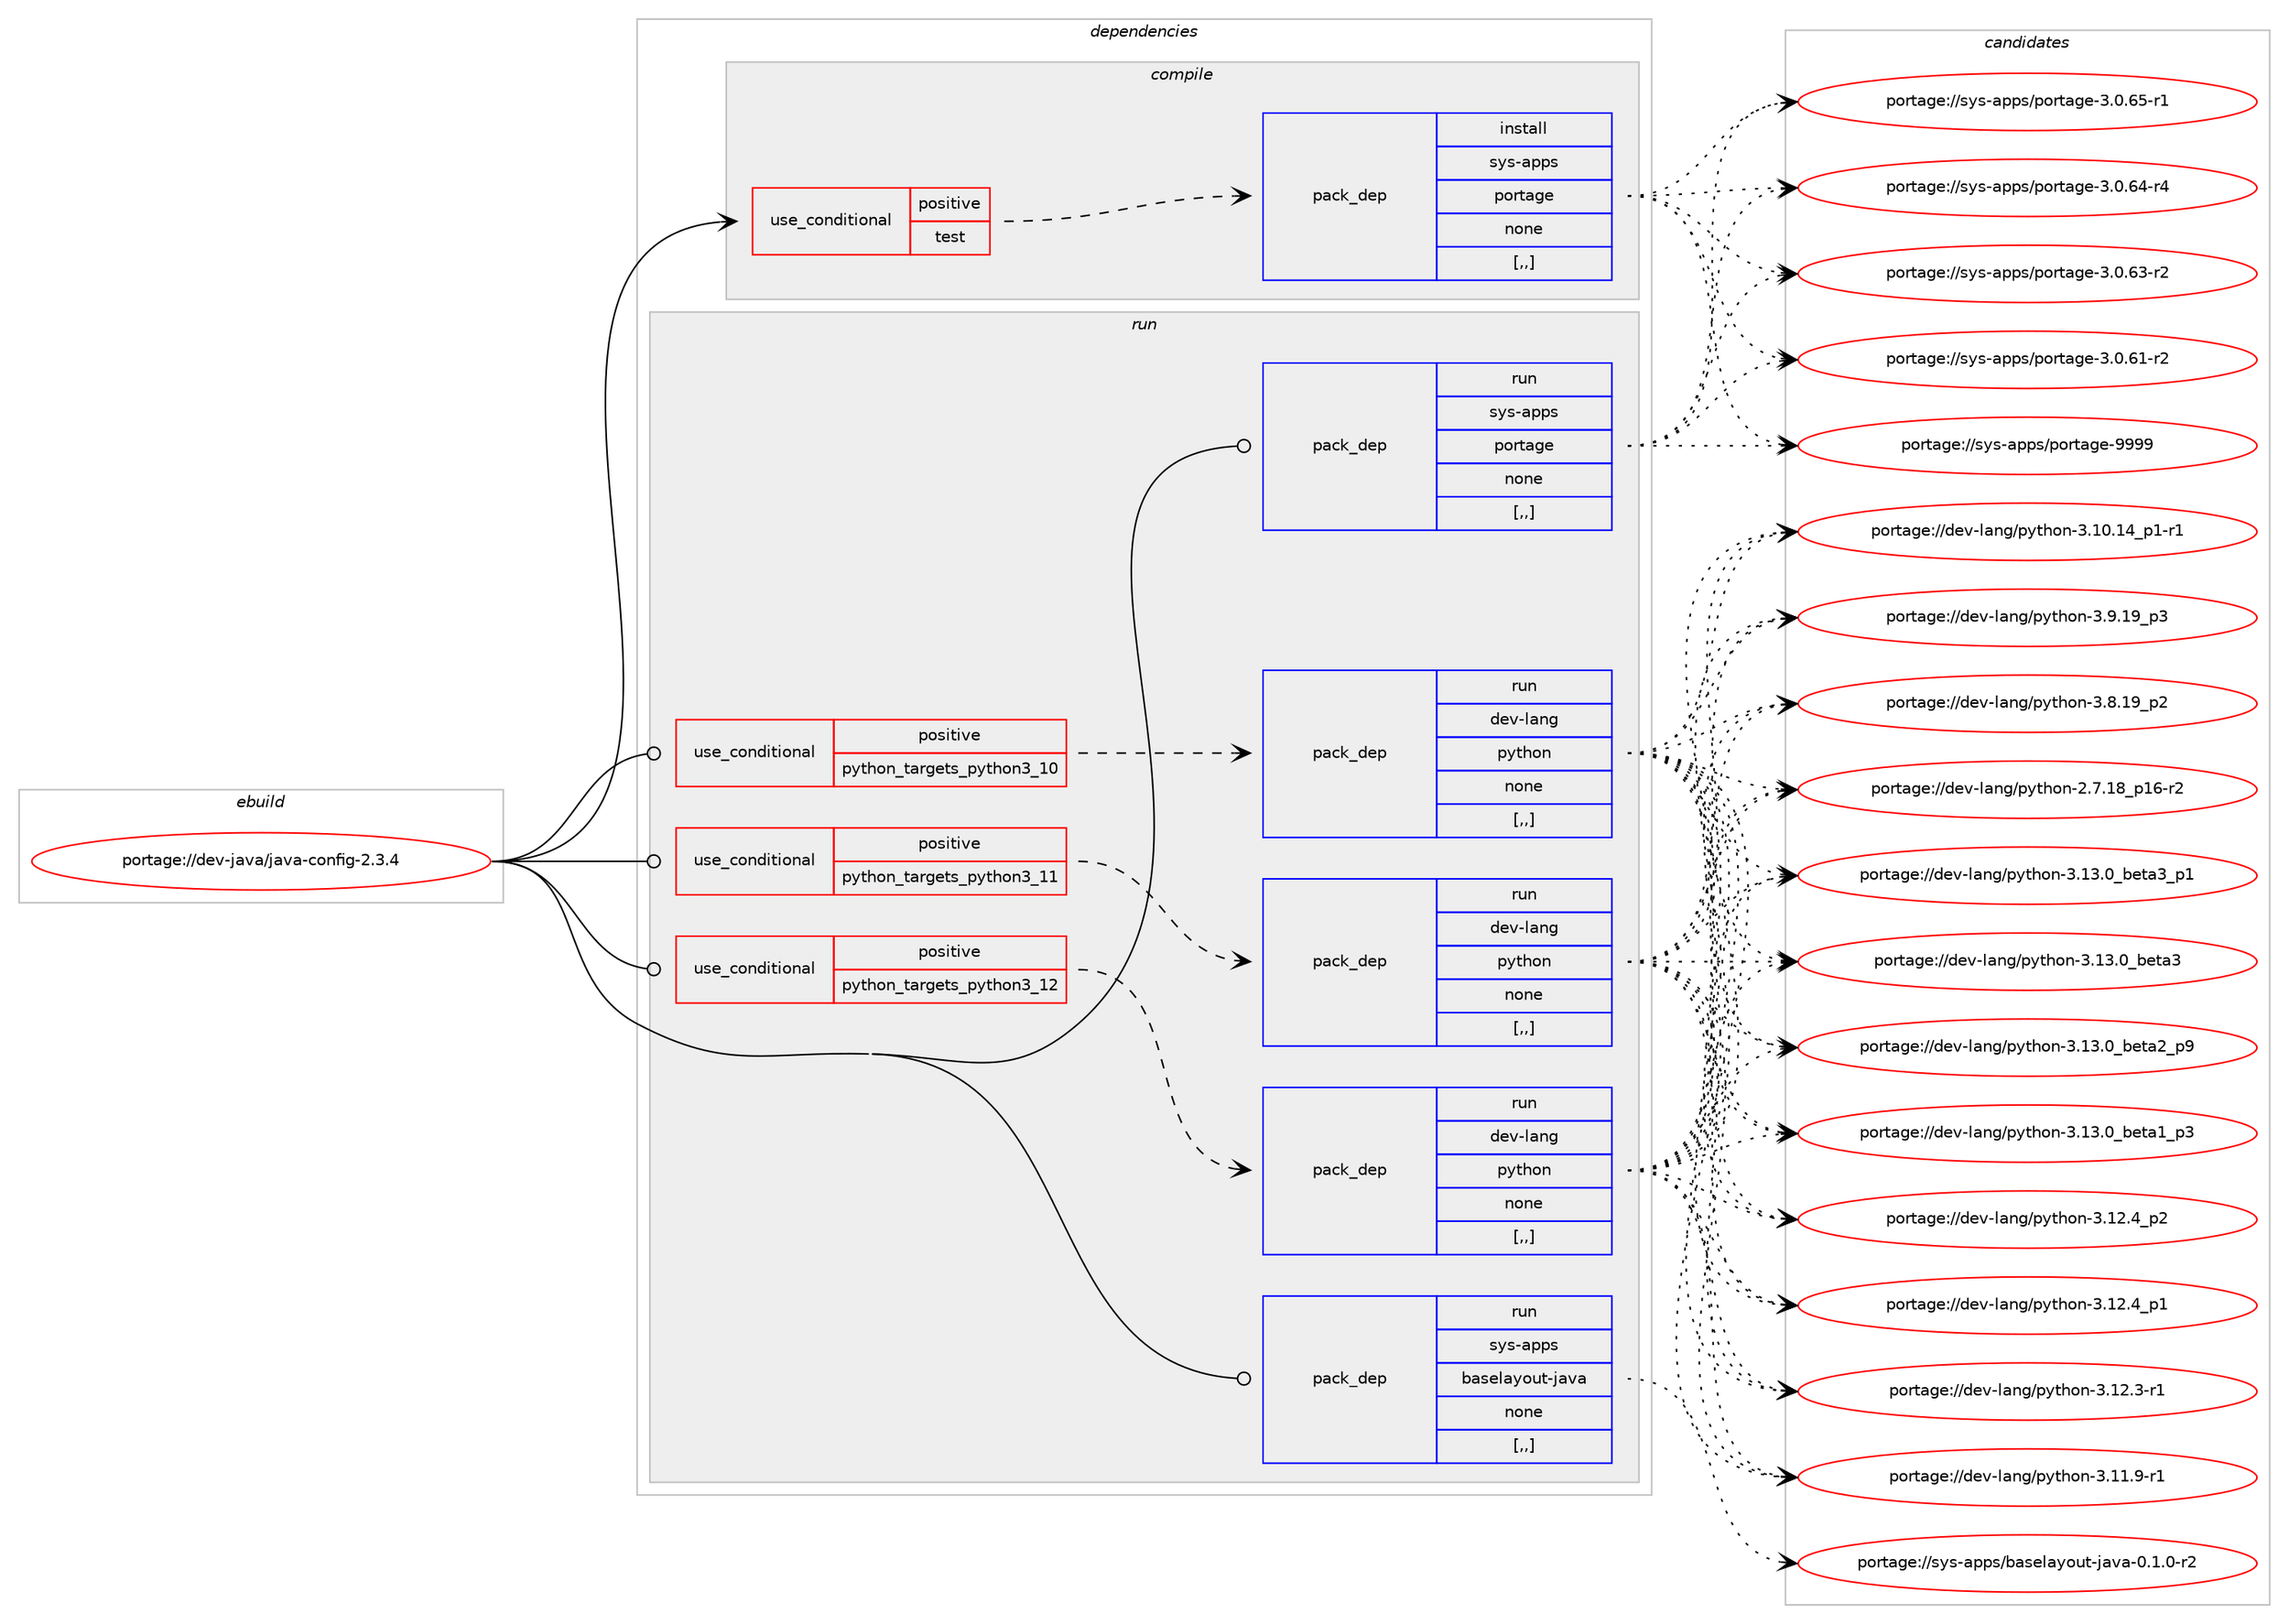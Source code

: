 digraph prolog {

# *************
# Graph options
# *************

newrank=true;
concentrate=true;
compound=true;
graph [rankdir=LR,fontname=Helvetica,fontsize=10,ranksep=1.5];#, ranksep=2.5, nodesep=0.2];
edge  [arrowhead=vee];
node  [fontname=Helvetica,fontsize=10];

# **********
# The ebuild
# **********

subgraph cluster_leftcol {
color=gray;
label=<<i>ebuild</i>>;
id [label="portage://dev-java/java-config-2.3.4", color=red, width=4, href="../dev-java/java-config-2.3.4.svg"];
}

# ****************
# The dependencies
# ****************

subgraph cluster_midcol {
color=gray;
label=<<i>dependencies</i>>;
subgraph cluster_compile {
fillcolor="#eeeeee";
style=filled;
label=<<i>compile</i>>;
subgraph cond21928 {
dependency94368 [label=<<TABLE BORDER="0" CELLBORDER="1" CELLSPACING="0" CELLPADDING="4"><TR><TD ROWSPAN="3" CELLPADDING="10">use_conditional</TD></TR><TR><TD>positive</TD></TR><TR><TD>test</TD></TR></TABLE>>, shape=none, color=red];
subgraph pack71383 {
dependency94369 [label=<<TABLE BORDER="0" CELLBORDER="1" CELLSPACING="0" CELLPADDING="4" WIDTH="220"><TR><TD ROWSPAN="6" CELLPADDING="30">pack_dep</TD></TR><TR><TD WIDTH="110">install</TD></TR><TR><TD>sys-apps</TD></TR><TR><TD>portage</TD></TR><TR><TD>none</TD></TR><TR><TD>[,,]</TD></TR></TABLE>>, shape=none, color=blue];
}
dependency94368:e -> dependency94369:w [weight=20,style="dashed",arrowhead="vee"];
}
id:e -> dependency94368:w [weight=20,style="solid",arrowhead="vee"];
}
subgraph cluster_compileandrun {
fillcolor="#eeeeee";
style=filled;
label=<<i>compile and run</i>>;
}
subgraph cluster_run {
fillcolor="#eeeeee";
style=filled;
label=<<i>run</i>>;
subgraph cond21929 {
dependency94370 [label=<<TABLE BORDER="0" CELLBORDER="1" CELLSPACING="0" CELLPADDING="4"><TR><TD ROWSPAN="3" CELLPADDING="10">use_conditional</TD></TR><TR><TD>positive</TD></TR><TR><TD>python_targets_python3_10</TD></TR></TABLE>>, shape=none, color=red];
subgraph pack71384 {
dependency94371 [label=<<TABLE BORDER="0" CELLBORDER="1" CELLSPACING="0" CELLPADDING="4" WIDTH="220"><TR><TD ROWSPAN="6" CELLPADDING="30">pack_dep</TD></TR><TR><TD WIDTH="110">run</TD></TR><TR><TD>dev-lang</TD></TR><TR><TD>python</TD></TR><TR><TD>none</TD></TR><TR><TD>[,,]</TD></TR></TABLE>>, shape=none, color=blue];
}
dependency94370:e -> dependency94371:w [weight=20,style="dashed",arrowhead="vee"];
}
id:e -> dependency94370:w [weight=20,style="solid",arrowhead="odot"];
subgraph cond21930 {
dependency94372 [label=<<TABLE BORDER="0" CELLBORDER="1" CELLSPACING="0" CELLPADDING="4"><TR><TD ROWSPAN="3" CELLPADDING="10">use_conditional</TD></TR><TR><TD>positive</TD></TR><TR><TD>python_targets_python3_11</TD></TR></TABLE>>, shape=none, color=red];
subgraph pack71385 {
dependency94373 [label=<<TABLE BORDER="0" CELLBORDER="1" CELLSPACING="0" CELLPADDING="4" WIDTH="220"><TR><TD ROWSPAN="6" CELLPADDING="30">pack_dep</TD></TR><TR><TD WIDTH="110">run</TD></TR><TR><TD>dev-lang</TD></TR><TR><TD>python</TD></TR><TR><TD>none</TD></TR><TR><TD>[,,]</TD></TR></TABLE>>, shape=none, color=blue];
}
dependency94372:e -> dependency94373:w [weight=20,style="dashed",arrowhead="vee"];
}
id:e -> dependency94372:w [weight=20,style="solid",arrowhead="odot"];
subgraph cond21931 {
dependency94374 [label=<<TABLE BORDER="0" CELLBORDER="1" CELLSPACING="0" CELLPADDING="4"><TR><TD ROWSPAN="3" CELLPADDING="10">use_conditional</TD></TR><TR><TD>positive</TD></TR><TR><TD>python_targets_python3_12</TD></TR></TABLE>>, shape=none, color=red];
subgraph pack71386 {
dependency94375 [label=<<TABLE BORDER="0" CELLBORDER="1" CELLSPACING="0" CELLPADDING="4" WIDTH="220"><TR><TD ROWSPAN="6" CELLPADDING="30">pack_dep</TD></TR><TR><TD WIDTH="110">run</TD></TR><TR><TD>dev-lang</TD></TR><TR><TD>python</TD></TR><TR><TD>none</TD></TR><TR><TD>[,,]</TD></TR></TABLE>>, shape=none, color=blue];
}
dependency94374:e -> dependency94375:w [weight=20,style="dashed",arrowhead="vee"];
}
id:e -> dependency94374:w [weight=20,style="solid",arrowhead="odot"];
subgraph pack71387 {
dependency94376 [label=<<TABLE BORDER="0" CELLBORDER="1" CELLSPACING="0" CELLPADDING="4" WIDTH="220"><TR><TD ROWSPAN="6" CELLPADDING="30">pack_dep</TD></TR><TR><TD WIDTH="110">run</TD></TR><TR><TD>sys-apps</TD></TR><TR><TD>baselayout-java</TD></TR><TR><TD>none</TD></TR><TR><TD>[,,]</TD></TR></TABLE>>, shape=none, color=blue];
}
id:e -> dependency94376:w [weight=20,style="solid",arrowhead="odot"];
subgraph pack71388 {
dependency94377 [label=<<TABLE BORDER="0" CELLBORDER="1" CELLSPACING="0" CELLPADDING="4" WIDTH="220"><TR><TD ROWSPAN="6" CELLPADDING="30">pack_dep</TD></TR><TR><TD WIDTH="110">run</TD></TR><TR><TD>sys-apps</TD></TR><TR><TD>portage</TD></TR><TR><TD>none</TD></TR><TR><TD>[,,]</TD></TR></TABLE>>, shape=none, color=blue];
}
id:e -> dependency94377:w [weight=20,style="solid",arrowhead="odot"];
}
}

# **************
# The candidates
# **************

subgraph cluster_choices {
rank=same;
color=gray;
label=<<i>candidates</i>>;

subgraph choice71383 {
color=black;
nodesep=1;
choice115121115459711211211547112111114116971031014557575757 [label="portage://sys-apps/portage-9999", color=red, width=4,href="../sys-apps/portage-9999.svg"];
choice11512111545971121121154711211111411697103101455146484654534511449 [label="portage://sys-apps/portage-3.0.65-r1", color=red, width=4,href="../sys-apps/portage-3.0.65-r1.svg"];
choice11512111545971121121154711211111411697103101455146484654524511452 [label="portage://sys-apps/portage-3.0.64-r4", color=red, width=4,href="../sys-apps/portage-3.0.64-r4.svg"];
choice11512111545971121121154711211111411697103101455146484654514511450 [label="portage://sys-apps/portage-3.0.63-r2", color=red, width=4,href="../sys-apps/portage-3.0.63-r2.svg"];
choice11512111545971121121154711211111411697103101455146484654494511450 [label="portage://sys-apps/portage-3.0.61-r2", color=red, width=4,href="../sys-apps/portage-3.0.61-r2.svg"];
dependency94369:e -> choice115121115459711211211547112111114116971031014557575757:w [style=dotted,weight="100"];
dependency94369:e -> choice11512111545971121121154711211111411697103101455146484654534511449:w [style=dotted,weight="100"];
dependency94369:e -> choice11512111545971121121154711211111411697103101455146484654524511452:w [style=dotted,weight="100"];
dependency94369:e -> choice11512111545971121121154711211111411697103101455146484654514511450:w [style=dotted,weight="100"];
dependency94369:e -> choice11512111545971121121154711211111411697103101455146484654494511450:w [style=dotted,weight="100"];
}
subgraph choice71384 {
color=black;
nodesep=1;
choice10010111845108971101034711212111610411111045514649514648959810111697519511249 [label="portage://dev-lang/python-3.13.0_beta3_p1", color=red, width=4,href="../dev-lang/python-3.13.0_beta3_p1.svg"];
choice1001011184510897110103471121211161041111104551464951464895981011169751 [label="portage://dev-lang/python-3.13.0_beta3", color=red, width=4,href="../dev-lang/python-3.13.0_beta3.svg"];
choice10010111845108971101034711212111610411111045514649514648959810111697509511257 [label="portage://dev-lang/python-3.13.0_beta2_p9", color=red, width=4,href="../dev-lang/python-3.13.0_beta2_p9.svg"];
choice10010111845108971101034711212111610411111045514649514648959810111697499511251 [label="portage://dev-lang/python-3.13.0_beta1_p3", color=red, width=4,href="../dev-lang/python-3.13.0_beta1_p3.svg"];
choice100101118451089711010347112121116104111110455146495046529511250 [label="portage://dev-lang/python-3.12.4_p2", color=red, width=4,href="../dev-lang/python-3.12.4_p2.svg"];
choice100101118451089711010347112121116104111110455146495046529511249 [label="portage://dev-lang/python-3.12.4_p1", color=red, width=4,href="../dev-lang/python-3.12.4_p1.svg"];
choice100101118451089711010347112121116104111110455146495046514511449 [label="portage://dev-lang/python-3.12.3-r1", color=red, width=4,href="../dev-lang/python-3.12.3-r1.svg"];
choice100101118451089711010347112121116104111110455146494946574511449 [label="portage://dev-lang/python-3.11.9-r1", color=red, width=4,href="../dev-lang/python-3.11.9-r1.svg"];
choice100101118451089711010347112121116104111110455146494846495295112494511449 [label="portage://dev-lang/python-3.10.14_p1-r1", color=red, width=4,href="../dev-lang/python-3.10.14_p1-r1.svg"];
choice100101118451089711010347112121116104111110455146574649579511251 [label="portage://dev-lang/python-3.9.19_p3", color=red, width=4,href="../dev-lang/python-3.9.19_p3.svg"];
choice100101118451089711010347112121116104111110455146564649579511250 [label="portage://dev-lang/python-3.8.19_p2", color=red, width=4,href="../dev-lang/python-3.8.19_p2.svg"];
choice100101118451089711010347112121116104111110455046554649569511249544511450 [label="portage://dev-lang/python-2.7.18_p16-r2", color=red, width=4,href="../dev-lang/python-2.7.18_p16-r2.svg"];
dependency94371:e -> choice10010111845108971101034711212111610411111045514649514648959810111697519511249:w [style=dotted,weight="100"];
dependency94371:e -> choice1001011184510897110103471121211161041111104551464951464895981011169751:w [style=dotted,weight="100"];
dependency94371:e -> choice10010111845108971101034711212111610411111045514649514648959810111697509511257:w [style=dotted,weight="100"];
dependency94371:e -> choice10010111845108971101034711212111610411111045514649514648959810111697499511251:w [style=dotted,weight="100"];
dependency94371:e -> choice100101118451089711010347112121116104111110455146495046529511250:w [style=dotted,weight="100"];
dependency94371:e -> choice100101118451089711010347112121116104111110455146495046529511249:w [style=dotted,weight="100"];
dependency94371:e -> choice100101118451089711010347112121116104111110455146495046514511449:w [style=dotted,weight="100"];
dependency94371:e -> choice100101118451089711010347112121116104111110455146494946574511449:w [style=dotted,weight="100"];
dependency94371:e -> choice100101118451089711010347112121116104111110455146494846495295112494511449:w [style=dotted,weight="100"];
dependency94371:e -> choice100101118451089711010347112121116104111110455146574649579511251:w [style=dotted,weight="100"];
dependency94371:e -> choice100101118451089711010347112121116104111110455146564649579511250:w [style=dotted,weight="100"];
dependency94371:e -> choice100101118451089711010347112121116104111110455046554649569511249544511450:w [style=dotted,weight="100"];
}
subgraph choice71385 {
color=black;
nodesep=1;
choice10010111845108971101034711212111610411111045514649514648959810111697519511249 [label="portage://dev-lang/python-3.13.0_beta3_p1", color=red, width=4,href="../dev-lang/python-3.13.0_beta3_p1.svg"];
choice1001011184510897110103471121211161041111104551464951464895981011169751 [label="portage://dev-lang/python-3.13.0_beta3", color=red, width=4,href="../dev-lang/python-3.13.0_beta3.svg"];
choice10010111845108971101034711212111610411111045514649514648959810111697509511257 [label="portage://dev-lang/python-3.13.0_beta2_p9", color=red, width=4,href="../dev-lang/python-3.13.0_beta2_p9.svg"];
choice10010111845108971101034711212111610411111045514649514648959810111697499511251 [label="portage://dev-lang/python-3.13.0_beta1_p3", color=red, width=4,href="../dev-lang/python-3.13.0_beta1_p3.svg"];
choice100101118451089711010347112121116104111110455146495046529511250 [label="portage://dev-lang/python-3.12.4_p2", color=red, width=4,href="../dev-lang/python-3.12.4_p2.svg"];
choice100101118451089711010347112121116104111110455146495046529511249 [label="portage://dev-lang/python-3.12.4_p1", color=red, width=4,href="../dev-lang/python-3.12.4_p1.svg"];
choice100101118451089711010347112121116104111110455146495046514511449 [label="portage://dev-lang/python-3.12.3-r1", color=red, width=4,href="../dev-lang/python-3.12.3-r1.svg"];
choice100101118451089711010347112121116104111110455146494946574511449 [label="portage://dev-lang/python-3.11.9-r1", color=red, width=4,href="../dev-lang/python-3.11.9-r1.svg"];
choice100101118451089711010347112121116104111110455146494846495295112494511449 [label="portage://dev-lang/python-3.10.14_p1-r1", color=red, width=4,href="../dev-lang/python-3.10.14_p1-r1.svg"];
choice100101118451089711010347112121116104111110455146574649579511251 [label="portage://dev-lang/python-3.9.19_p3", color=red, width=4,href="../dev-lang/python-3.9.19_p3.svg"];
choice100101118451089711010347112121116104111110455146564649579511250 [label="portage://dev-lang/python-3.8.19_p2", color=red, width=4,href="../dev-lang/python-3.8.19_p2.svg"];
choice100101118451089711010347112121116104111110455046554649569511249544511450 [label="portage://dev-lang/python-2.7.18_p16-r2", color=red, width=4,href="../dev-lang/python-2.7.18_p16-r2.svg"];
dependency94373:e -> choice10010111845108971101034711212111610411111045514649514648959810111697519511249:w [style=dotted,weight="100"];
dependency94373:e -> choice1001011184510897110103471121211161041111104551464951464895981011169751:w [style=dotted,weight="100"];
dependency94373:e -> choice10010111845108971101034711212111610411111045514649514648959810111697509511257:w [style=dotted,weight="100"];
dependency94373:e -> choice10010111845108971101034711212111610411111045514649514648959810111697499511251:w [style=dotted,weight="100"];
dependency94373:e -> choice100101118451089711010347112121116104111110455146495046529511250:w [style=dotted,weight="100"];
dependency94373:e -> choice100101118451089711010347112121116104111110455146495046529511249:w [style=dotted,weight="100"];
dependency94373:e -> choice100101118451089711010347112121116104111110455146495046514511449:w [style=dotted,weight="100"];
dependency94373:e -> choice100101118451089711010347112121116104111110455146494946574511449:w [style=dotted,weight="100"];
dependency94373:e -> choice100101118451089711010347112121116104111110455146494846495295112494511449:w [style=dotted,weight="100"];
dependency94373:e -> choice100101118451089711010347112121116104111110455146574649579511251:w [style=dotted,weight="100"];
dependency94373:e -> choice100101118451089711010347112121116104111110455146564649579511250:w [style=dotted,weight="100"];
dependency94373:e -> choice100101118451089711010347112121116104111110455046554649569511249544511450:w [style=dotted,weight="100"];
}
subgraph choice71386 {
color=black;
nodesep=1;
choice10010111845108971101034711212111610411111045514649514648959810111697519511249 [label="portage://dev-lang/python-3.13.0_beta3_p1", color=red, width=4,href="../dev-lang/python-3.13.0_beta3_p1.svg"];
choice1001011184510897110103471121211161041111104551464951464895981011169751 [label="portage://dev-lang/python-3.13.0_beta3", color=red, width=4,href="../dev-lang/python-3.13.0_beta3.svg"];
choice10010111845108971101034711212111610411111045514649514648959810111697509511257 [label="portage://dev-lang/python-3.13.0_beta2_p9", color=red, width=4,href="../dev-lang/python-3.13.0_beta2_p9.svg"];
choice10010111845108971101034711212111610411111045514649514648959810111697499511251 [label="portage://dev-lang/python-3.13.0_beta1_p3", color=red, width=4,href="../dev-lang/python-3.13.0_beta1_p3.svg"];
choice100101118451089711010347112121116104111110455146495046529511250 [label="portage://dev-lang/python-3.12.4_p2", color=red, width=4,href="../dev-lang/python-3.12.4_p2.svg"];
choice100101118451089711010347112121116104111110455146495046529511249 [label="portage://dev-lang/python-3.12.4_p1", color=red, width=4,href="../dev-lang/python-3.12.4_p1.svg"];
choice100101118451089711010347112121116104111110455146495046514511449 [label="portage://dev-lang/python-3.12.3-r1", color=red, width=4,href="../dev-lang/python-3.12.3-r1.svg"];
choice100101118451089711010347112121116104111110455146494946574511449 [label="portage://dev-lang/python-3.11.9-r1", color=red, width=4,href="../dev-lang/python-3.11.9-r1.svg"];
choice100101118451089711010347112121116104111110455146494846495295112494511449 [label="portage://dev-lang/python-3.10.14_p1-r1", color=red, width=4,href="../dev-lang/python-3.10.14_p1-r1.svg"];
choice100101118451089711010347112121116104111110455146574649579511251 [label="portage://dev-lang/python-3.9.19_p3", color=red, width=4,href="../dev-lang/python-3.9.19_p3.svg"];
choice100101118451089711010347112121116104111110455146564649579511250 [label="portage://dev-lang/python-3.8.19_p2", color=red, width=4,href="../dev-lang/python-3.8.19_p2.svg"];
choice100101118451089711010347112121116104111110455046554649569511249544511450 [label="portage://dev-lang/python-2.7.18_p16-r2", color=red, width=4,href="../dev-lang/python-2.7.18_p16-r2.svg"];
dependency94375:e -> choice10010111845108971101034711212111610411111045514649514648959810111697519511249:w [style=dotted,weight="100"];
dependency94375:e -> choice1001011184510897110103471121211161041111104551464951464895981011169751:w [style=dotted,weight="100"];
dependency94375:e -> choice10010111845108971101034711212111610411111045514649514648959810111697509511257:w [style=dotted,weight="100"];
dependency94375:e -> choice10010111845108971101034711212111610411111045514649514648959810111697499511251:w [style=dotted,weight="100"];
dependency94375:e -> choice100101118451089711010347112121116104111110455146495046529511250:w [style=dotted,weight="100"];
dependency94375:e -> choice100101118451089711010347112121116104111110455146495046529511249:w [style=dotted,weight="100"];
dependency94375:e -> choice100101118451089711010347112121116104111110455146495046514511449:w [style=dotted,weight="100"];
dependency94375:e -> choice100101118451089711010347112121116104111110455146494946574511449:w [style=dotted,weight="100"];
dependency94375:e -> choice100101118451089711010347112121116104111110455146494846495295112494511449:w [style=dotted,weight="100"];
dependency94375:e -> choice100101118451089711010347112121116104111110455146574649579511251:w [style=dotted,weight="100"];
dependency94375:e -> choice100101118451089711010347112121116104111110455146564649579511250:w [style=dotted,weight="100"];
dependency94375:e -> choice100101118451089711010347112121116104111110455046554649569511249544511450:w [style=dotted,weight="100"];
}
subgraph choice71387 {
color=black;
nodesep=1;
choice1151211154597112112115479897115101108971211111171164510697118974548464946484511450 [label="portage://sys-apps/baselayout-java-0.1.0-r2", color=red, width=4,href="../sys-apps/baselayout-java-0.1.0-r2.svg"];
dependency94376:e -> choice1151211154597112112115479897115101108971211111171164510697118974548464946484511450:w [style=dotted,weight="100"];
}
subgraph choice71388 {
color=black;
nodesep=1;
choice115121115459711211211547112111114116971031014557575757 [label="portage://sys-apps/portage-9999", color=red, width=4,href="../sys-apps/portage-9999.svg"];
choice11512111545971121121154711211111411697103101455146484654534511449 [label="portage://sys-apps/portage-3.0.65-r1", color=red, width=4,href="../sys-apps/portage-3.0.65-r1.svg"];
choice11512111545971121121154711211111411697103101455146484654524511452 [label="portage://sys-apps/portage-3.0.64-r4", color=red, width=4,href="../sys-apps/portage-3.0.64-r4.svg"];
choice11512111545971121121154711211111411697103101455146484654514511450 [label="portage://sys-apps/portage-3.0.63-r2", color=red, width=4,href="../sys-apps/portage-3.0.63-r2.svg"];
choice11512111545971121121154711211111411697103101455146484654494511450 [label="portage://sys-apps/portage-3.0.61-r2", color=red, width=4,href="../sys-apps/portage-3.0.61-r2.svg"];
dependency94377:e -> choice115121115459711211211547112111114116971031014557575757:w [style=dotted,weight="100"];
dependency94377:e -> choice11512111545971121121154711211111411697103101455146484654534511449:w [style=dotted,weight="100"];
dependency94377:e -> choice11512111545971121121154711211111411697103101455146484654524511452:w [style=dotted,weight="100"];
dependency94377:e -> choice11512111545971121121154711211111411697103101455146484654514511450:w [style=dotted,weight="100"];
dependency94377:e -> choice11512111545971121121154711211111411697103101455146484654494511450:w [style=dotted,weight="100"];
}
}

}
